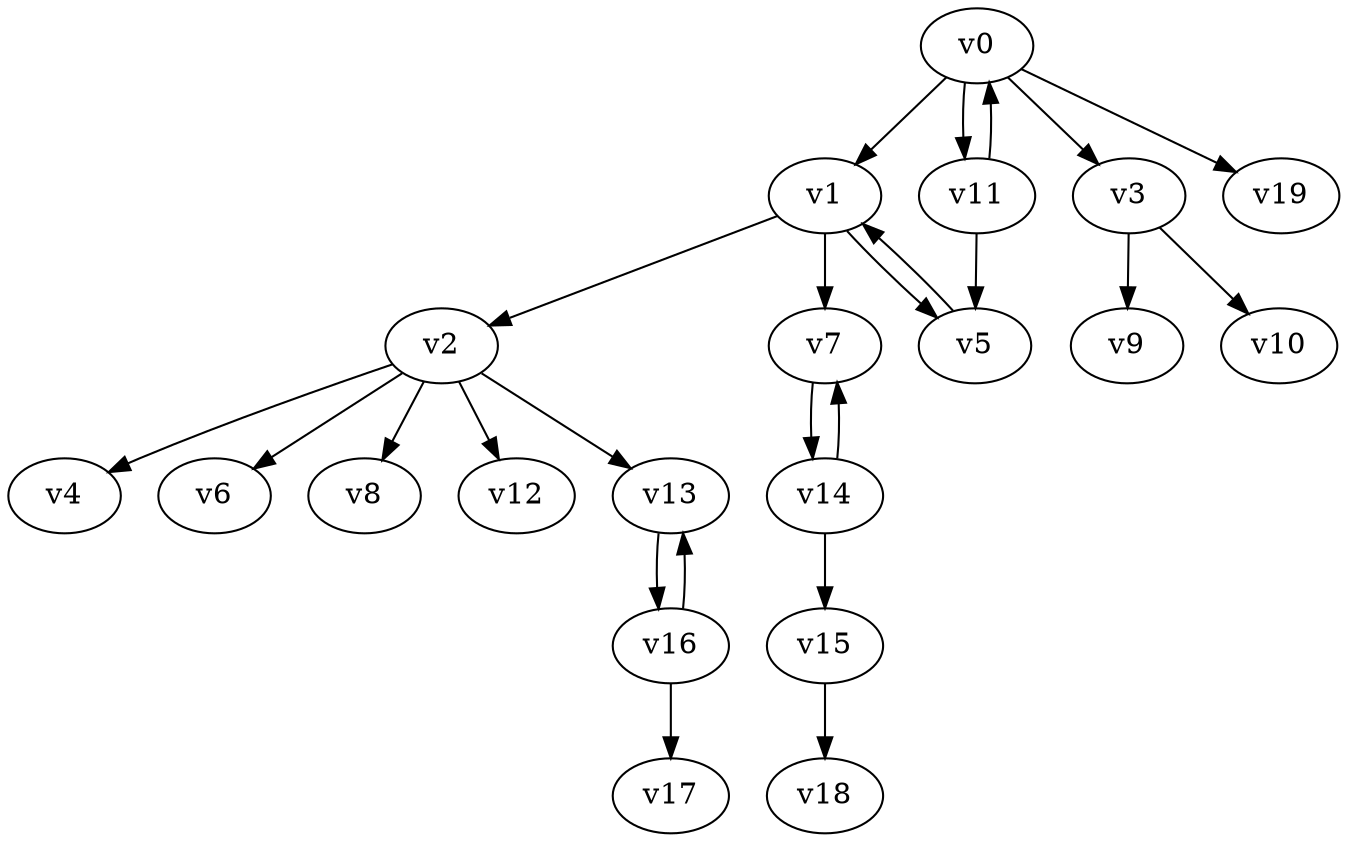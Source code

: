 digraph test024 {
    v0 [name="v0", player=0, weight=8];
    v1 [name="v1", player=1, weight=11];
    v2 [name="v2", player=0, weight=9];
    v3 [name="v3", player=1, weight=11];
    v4 [name="v4", player=0, weight=11];
    v5 [name="v5", player=1, weight=4];
    v6 [name="v6", player=0, weight=3];
    v7 [name="v7", player=1, weight=8];
    v8 [name="v8", player=0, weight=15];
    v9 [name="v9", player=1, weight=2];
    v10 [name="v10", player=0, weight=9];
    v11 [name="v11", player=1, weight=10];
    v12 [name="v12", player=0, weight=1];
    v13 [name="v13", player=1, weight=7];
    v14 [name="v14", player=0, weight=2];
    v15 [name="v15", player=1, weight=-1];
    v16 [name="v16", player=0, weight=13];
    v17 [name="v17", player=1, weight=8];
    v18 [name="v18", player=0, weight=3];
    v19 [name="v19", player=1, weight=9];
    v0 -> v1;
    v1 -> v2;
    v0 -> v3;
    v2 -> v4;
    v1 -> v5;
    v5 -> v1;
    v2 -> v6;
    v1 -> v7;
    v2 -> v8;
    v3 -> v9;
    v3 -> v10;
    v0 -> v11;
    v11 -> v0;
    v2 -> v12;
    v2 -> v13;
    v7 -> v14;
    v14 -> v7;
    v14 -> v15;
    v13 -> v16;
    v16 -> v13;
    v16 -> v17;
    v15 -> v18;
    v0 -> v19;
    v11 -> v5;
}
